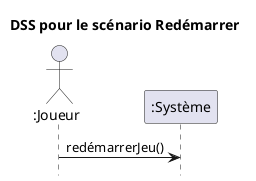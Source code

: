 @startuml 
title DSS pour le scénario Redémarrer

actor ":Joueur" as Joueur
participant ":Système" as Systeme

Joueur -> Systeme: redémarrerJeu()

hide footbox

@enduml
